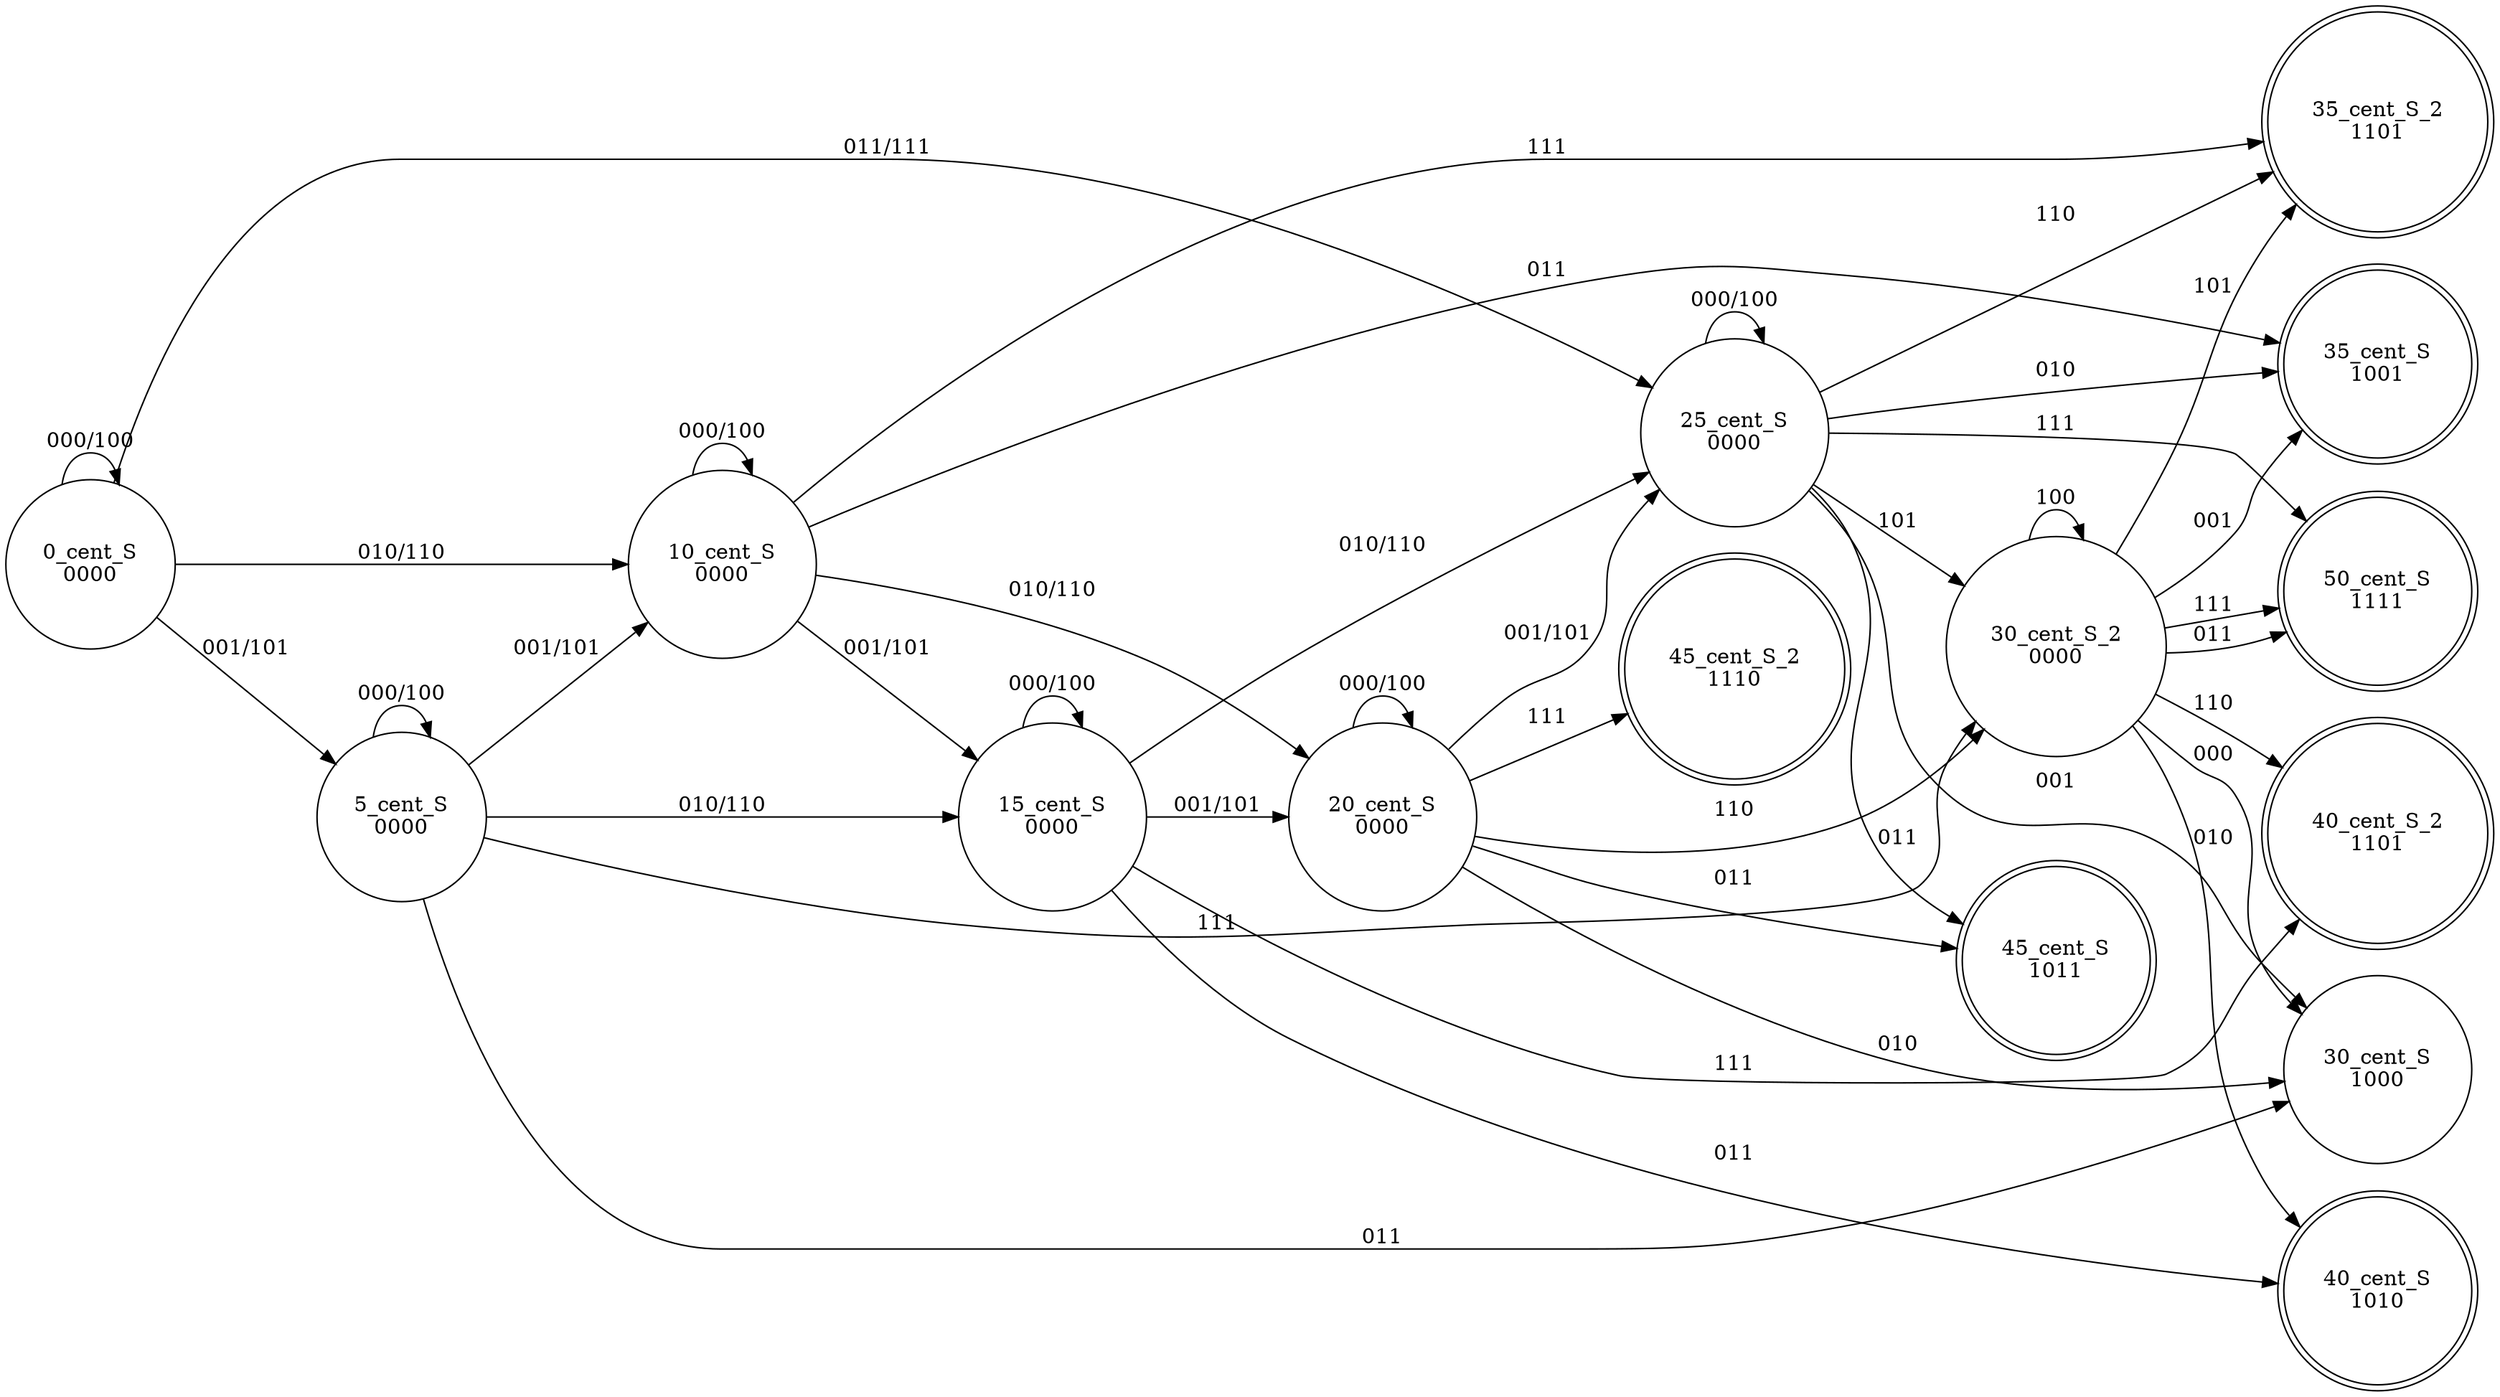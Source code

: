 digraph g{
rankdir="LR";
edge[splines="curved"]
node [shape = doublecircle]; "35_cent_S_2\n1101" "35_cent_S\n1001" "40_cent_S\n1010" "40_cent_S_2\n1101" "45_cent_S\n1011" "45_cent_S_2\n1110" "50_cent_S\n1111";
node [shape = circle];
"0_cent_S\n0000"->"0_cent_S\n0000"[label="000/100"];
"0_cent_S\n0000"->"5_cent_S\n0000"[label="001/101"];
"0_cent_S\n0000"->"10_cent_S\n0000"[label="010/110"];
"0_cent_S\n0000"->"25_cent_S\n0000"[label="011/111"];
"5_cent_S\n0000"->"5_cent_S\n0000"[label="000/100"];
"5_cent_S\n0000"->"10_cent_S\n0000"[label="001/101"];
"5_cent_S\n0000"->"15_cent_S\n0000"[label="010/110"];
"5_cent_S\n0000"->"30_cent_S\n1000"[label="011"];
"5_cent_S\n0000"->"30_cent_S_2\n0000"[label="111"];
"10_cent_S\n0000"->"10_cent_S\n0000"[label="000/100"];
"10_cent_S\n0000"->"15_cent_S\n0000"[label="001/101"];
"10_cent_S\n0000"->"20_cent_S\n0000"[label="010/110"];
"10_cent_S\n0000"->"35_cent_S\n1001"[label="011"];
"10_cent_S\n0000"->"35_cent_S_2\n1101"[label="111"];
"15_cent_S\n0000"->"15_cent_S\n0000"[label="000/100"];
"15_cent_S\n0000"->"20_cent_S\n0000"[label="001/101"];
"15_cent_S\n0000"->"25_cent_S\n0000"[label="010/110"];
"15_cent_S\n0000"->"40_cent_S\n1010"[label="011"];
"15_cent_S\n0000"->"40_cent_S_2\n1101"[label="111"];
"20_cent_S\n0000"->"20_cent_S\n0000"[label="000/100"];
"20_cent_S\n0000"->"25_cent_S\n0000"[label="001/101"];
"20_cent_S\n0000"->"30_cent_S\n1000"[label="010"];
"20_cent_S\n0000"->"45_cent_S\n1011"[label="011"];
"20_cent_S\n0000"->"30_cent_S_2\n0000"[label="110"];
"20_cent_S\n0000"->"45_cent_S_2\n1110"[label="111"];
"25_cent_S\n0000"->"25_cent_S\n0000"[label="000/100"];
"25_cent_S\n0000"->"30_cent_S\n1000"[label="001"];
"25_cent_S\n0000"->"35_cent_S\n1001"[label="010"];
"25_cent_S\n0000"->"45_cent_S\n1011"[label="011"];
"25_cent_S\n0000"->"30_cent_S_2\n0000"[label="101"];
"25_cent_S\n0000"->"35_cent_S_2\n1101"[label="110"];
"25_cent_S\n0000"->"50_cent_S\n1111"[label="111"];
"30_cent_S_2\n0000"->"30_cent_S\n1000"[label="000"];
"30_cent_S_2\n0000"->"35_cent_S\n1001"[label="001"];
"30_cent_S_2\n0000"->"40_cent_S\n1010"[label="010"];
"30_cent_S_2\n0000"->"50_cent_S\n1111"[label="011"];
"30_cent_S_2\n0000"->"30_cent_S_2\n0000"[label="100"];
"30_cent_S_2\n0000"->"35_cent_S_2\n1101"[label="101"];
"30_cent_S_2\n0000"->"40_cent_S_2\n1101"[label="110"];
"30_cent_S_2\n0000"->"50_cent_S\n1111"[label="111"];
}